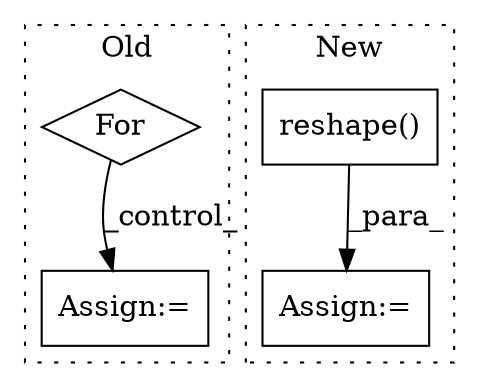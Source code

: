 digraph G {
subgraph cluster0 {
1 [label="For" a="107" s="10856,10877" l="4,48" shape="diamond"];
4 [label="Assign:=" a="68" s="11000" l="3" shape="box"];
label = "Old";
style="dotted";
}
subgraph cluster1 {
2 [label="reshape()" a="75" s="10606,10722" l="114,1" shape="box"];
3 [label="Assign:=" a="68" s="11518" l="3" shape="box"];
label = "New";
style="dotted";
}
1 -> 4 [label="_control_"];
2 -> 3 [label="_para_"];
}